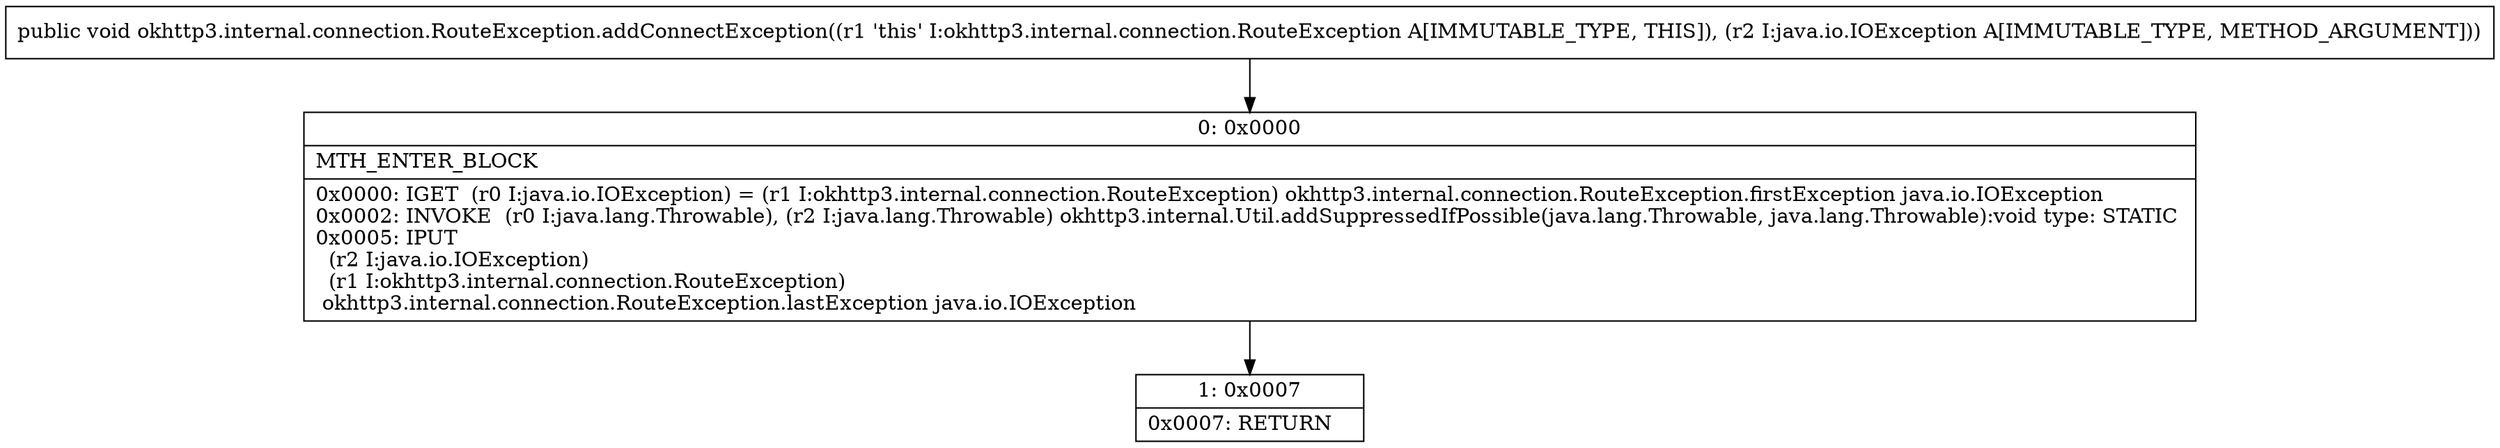 digraph "CFG forokhttp3.internal.connection.RouteException.addConnectException(Ljava\/io\/IOException;)V" {
Node_0 [shape=record,label="{0\:\ 0x0000|MTH_ENTER_BLOCK\l|0x0000: IGET  (r0 I:java.io.IOException) = (r1 I:okhttp3.internal.connection.RouteException) okhttp3.internal.connection.RouteException.firstException java.io.IOException \l0x0002: INVOKE  (r0 I:java.lang.Throwable), (r2 I:java.lang.Throwable) okhttp3.internal.Util.addSuppressedIfPossible(java.lang.Throwable, java.lang.Throwable):void type: STATIC \l0x0005: IPUT  \l  (r2 I:java.io.IOException)\l  (r1 I:okhttp3.internal.connection.RouteException)\l okhttp3.internal.connection.RouteException.lastException java.io.IOException \l}"];
Node_1 [shape=record,label="{1\:\ 0x0007|0x0007: RETURN   \l}"];
MethodNode[shape=record,label="{public void okhttp3.internal.connection.RouteException.addConnectException((r1 'this' I:okhttp3.internal.connection.RouteException A[IMMUTABLE_TYPE, THIS]), (r2 I:java.io.IOException A[IMMUTABLE_TYPE, METHOD_ARGUMENT])) }"];
MethodNode -> Node_0;
Node_0 -> Node_1;
}

